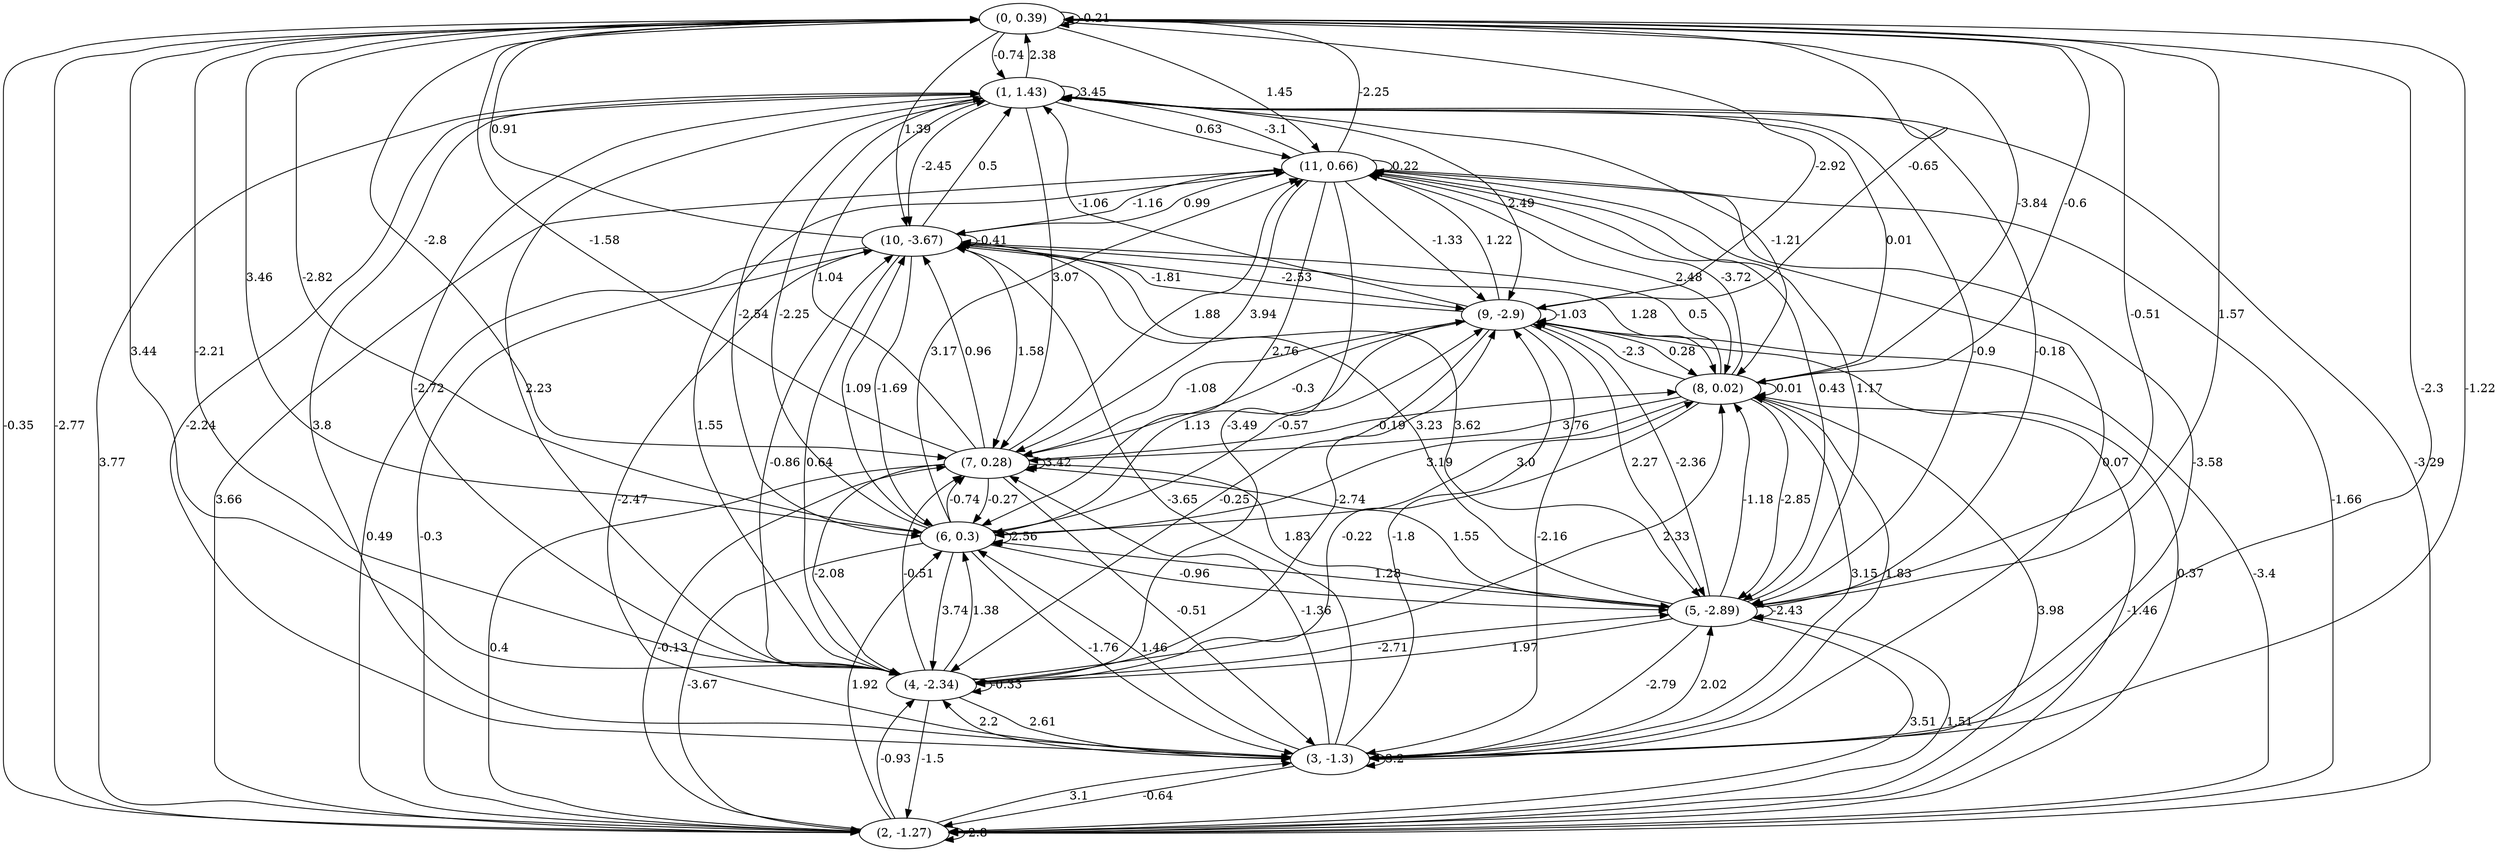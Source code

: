 digraph {
    0 [ label = "(0, 0.39)" ]
    1 [ label = "(1, 1.43)" ]
    2 [ label = "(2, -1.27)" ]
    3 [ label = "(3, -1.3)" ]
    4 [ label = "(4, -2.34)" ]
    5 [ label = "(5, -2.89)" ]
    6 [ label = "(6, 0.3)" ]
    7 [ label = "(7, 0.28)" ]
    8 [ label = "(8, 0.02)" ]
    9 [ label = "(9, -2.9)" ]
    10 [ label = "(10, -3.67)" ]
    11 [ label = "(11, 0.66)" ]
    0 -> 0 [ label = "-0.21" ]
    1 -> 1 [ label = "3.45" ]
    2 -> 2 [ label = "-2.8" ]
    3 -> 3 [ label = "3.2" ]
    4 -> 4 [ label = "-0.33" ]
    5 -> 5 [ label = "-2.43" ]
    6 -> 6 [ label = "2.56" ]
    7 -> 7 [ label = "3.42" ]
    8 -> 8 [ label = "0.01" ]
    9 -> 9 [ label = "-1.03" ]
    10 -> 10 [ label = "-0.41" ]
    11 -> 11 [ label = "0.22" ]
    1 -> 0 [ label = "2.38" ]
    2 -> 0 [ label = "-2.77" ]
    3 -> 0 [ label = "-1.22" ]
    4 -> 0 [ label = "-2.21" ]
    5 -> 0 [ label = "1.57" ]
    6 -> 0 [ label = "-2.82" ]
    7 -> 0 [ label = "-1.58" ]
    8 -> 0 [ label = "-0.6" ]
    9 -> 0 [ label = "-0.65" ]
    10 -> 0 [ label = "0.91" ]
    11 -> 0 [ label = "-2.25" ]
    0 -> 1 [ label = "-0.74" ]
    2 -> 1 [ label = "3.77" ]
    3 -> 1 [ label = "3.8" ]
    4 -> 1 [ label = "2.23" ]
    5 -> 1 [ label = "-0.18" ]
    6 -> 1 [ label = "-2.25" ]
    7 -> 1 [ label = "1.04" ]
    8 -> 1 [ label = "0.01" ]
    9 -> 1 [ label = "-1.06" ]
    10 -> 1 [ label = "0.5" ]
    11 -> 1 [ label = "-3.1" ]
    0 -> 2 [ label = "-0.35" ]
    1 -> 2 [ label = "-3.29" ]
    3 -> 2 [ label = "-0.64" ]
    4 -> 2 [ label = "-1.5" ]
    5 -> 2 [ label = "3.51" ]
    6 -> 2 [ label = "-3.67" ]
    7 -> 2 [ label = "0.4" ]
    8 -> 2 [ label = "3.98" ]
    9 -> 2 [ label = "0.37" ]
    10 -> 2 [ label = "0.49" ]
    11 -> 2 [ label = "-1.66" ]
    0 -> 3 [ label = "-2.3" ]
    1 -> 3 [ label = "-2.24" ]
    2 -> 3 [ label = "3.1" ]
    4 -> 3 [ label = "2.61" ]
    5 -> 3 [ label = "-2.79" ]
    6 -> 3 [ label = "-1.76" ]
    7 -> 3 [ label = "-0.51" ]
    8 -> 3 [ label = "3.15" ]
    9 -> 3 [ label = "-2.16" ]
    10 -> 3 [ label = "-2.47" ]
    11 -> 3 [ label = "-3.58" ]
    0 -> 4 [ label = "3.44" ]
    1 -> 4 [ label = "-2.72" ]
    2 -> 4 [ label = "-0.93" ]
    3 -> 4 [ label = "2.2" ]
    5 -> 4 [ label = "1.97" ]
    6 -> 4 [ label = "3.74" ]
    7 -> 4 [ label = "-2.08" ]
    8 -> 4 [ label = "-0.22" ]
    9 -> 4 [ label = "-0.25" ]
    10 -> 4 [ label = "0.64" ]
    11 -> 4 [ label = "-3.49" ]
    0 -> 5 [ label = "-0.51" ]
    1 -> 5 [ label = "-0.9" ]
    2 -> 5 [ label = "1.51" ]
    3 -> 5 [ label = "2.02" ]
    4 -> 5 [ label = "-2.71" ]
    6 -> 5 [ label = "-0.96" ]
    7 -> 5 [ label = "1.83" ]
    8 -> 5 [ label = "-2.85" ]
    9 -> 5 [ label = "2.27" ]
    10 -> 5 [ label = "3.62" ]
    11 -> 5 [ label = "0.43" ]
    0 -> 6 [ label = "3.46" ]
    1 -> 6 [ label = "-2.54" ]
    2 -> 6 [ label = "1.92" ]
    3 -> 6 [ label = "1.46" ]
    4 -> 6 [ label = "1.38" ]
    5 -> 6 [ label = "1.28" ]
    7 -> 6 [ label = "-0.27" ]
    8 -> 6 [ label = "3.19" ]
    9 -> 6 [ label = "1.13" ]
    10 -> 6 [ label = "-1.69" ]
    11 -> 6 [ label = "2.76" ]
    0 -> 7 [ label = "-2.8" ]
    1 -> 7 [ label = "3.07" ]
    2 -> 7 [ label = "-0.13" ]
    3 -> 7 [ label = "-1.36" ]
    4 -> 7 [ label = "-0.51" ]
    5 -> 7 [ label = "1.55" ]
    6 -> 7 [ label = "-0.74" ]
    8 -> 7 [ label = "3.76" ]
    9 -> 7 [ label = "-0.3" ]
    10 -> 7 [ label = "1.58" ]
    11 -> 7 [ label = "3.94" ]
    0 -> 8 [ label = "-3.84" ]
    1 -> 8 [ label = "-1.21" ]
    2 -> 8 [ label = "-1.46" ]
    3 -> 8 [ label = "1.83" ]
    4 -> 8 [ label = "2.33" ]
    5 -> 8 [ label = "-1.18" ]
    6 -> 8 [ label = "3.0" ]
    7 -> 8 [ label = "-0.19" ]
    9 -> 8 [ label = "0.28" ]
    10 -> 8 [ label = "1.28" ]
    11 -> 8 [ label = "2.48" ]
    0 -> 9 [ label = "-2.92" ]
    1 -> 9 [ label = "2.49" ]
    2 -> 9 [ label = "-3.4" ]
    3 -> 9 [ label = "-1.8" ]
    4 -> 9 [ label = "-2.74" ]
    5 -> 9 [ label = "-2.36" ]
    6 -> 9 [ label = "-0.57" ]
    7 -> 9 [ label = "-1.08" ]
    8 -> 9 [ label = "-2.3" ]
    10 -> 9 [ label = "-2.53" ]
    11 -> 9 [ label = "-1.33" ]
    0 -> 10 [ label = "1.39" ]
    1 -> 10 [ label = "-2.45" ]
    2 -> 10 [ label = "-0.3" ]
    3 -> 10 [ label = "-3.65" ]
    4 -> 10 [ label = "-0.86" ]
    5 -> 10 [ label = "3.23" ]
    6 -> 10 [ label = "1.09" ]
    7 -> 10 [ label = "0.96" ]
    8 -> 10 [ label = "0.5" ]
    9 -> 10 [ label = "-1.81" ]
    11 -> 10 [ label = "-1.16" ]
    0 -> 11 [ label = "1.45" ]
    1 -> 11 [ label = "0.63" ]
    2 -> 11 [ label = "3.66" ]
    3 -> 11 [ label = "0.07" ]
    4 -> 11 [ label = "1.55" ]
    5 -> 11 [ label = "1.17" ]
    6 -> 11 [ label = "3.17" ]
    7 -> 11 [ label = "1.88" ]
    8 -> 11 [ label = "-3.72" ]
    9 -> 11 [ label = "1.22" ]
    10 -> 11 [ label = "0.99" ]
}

